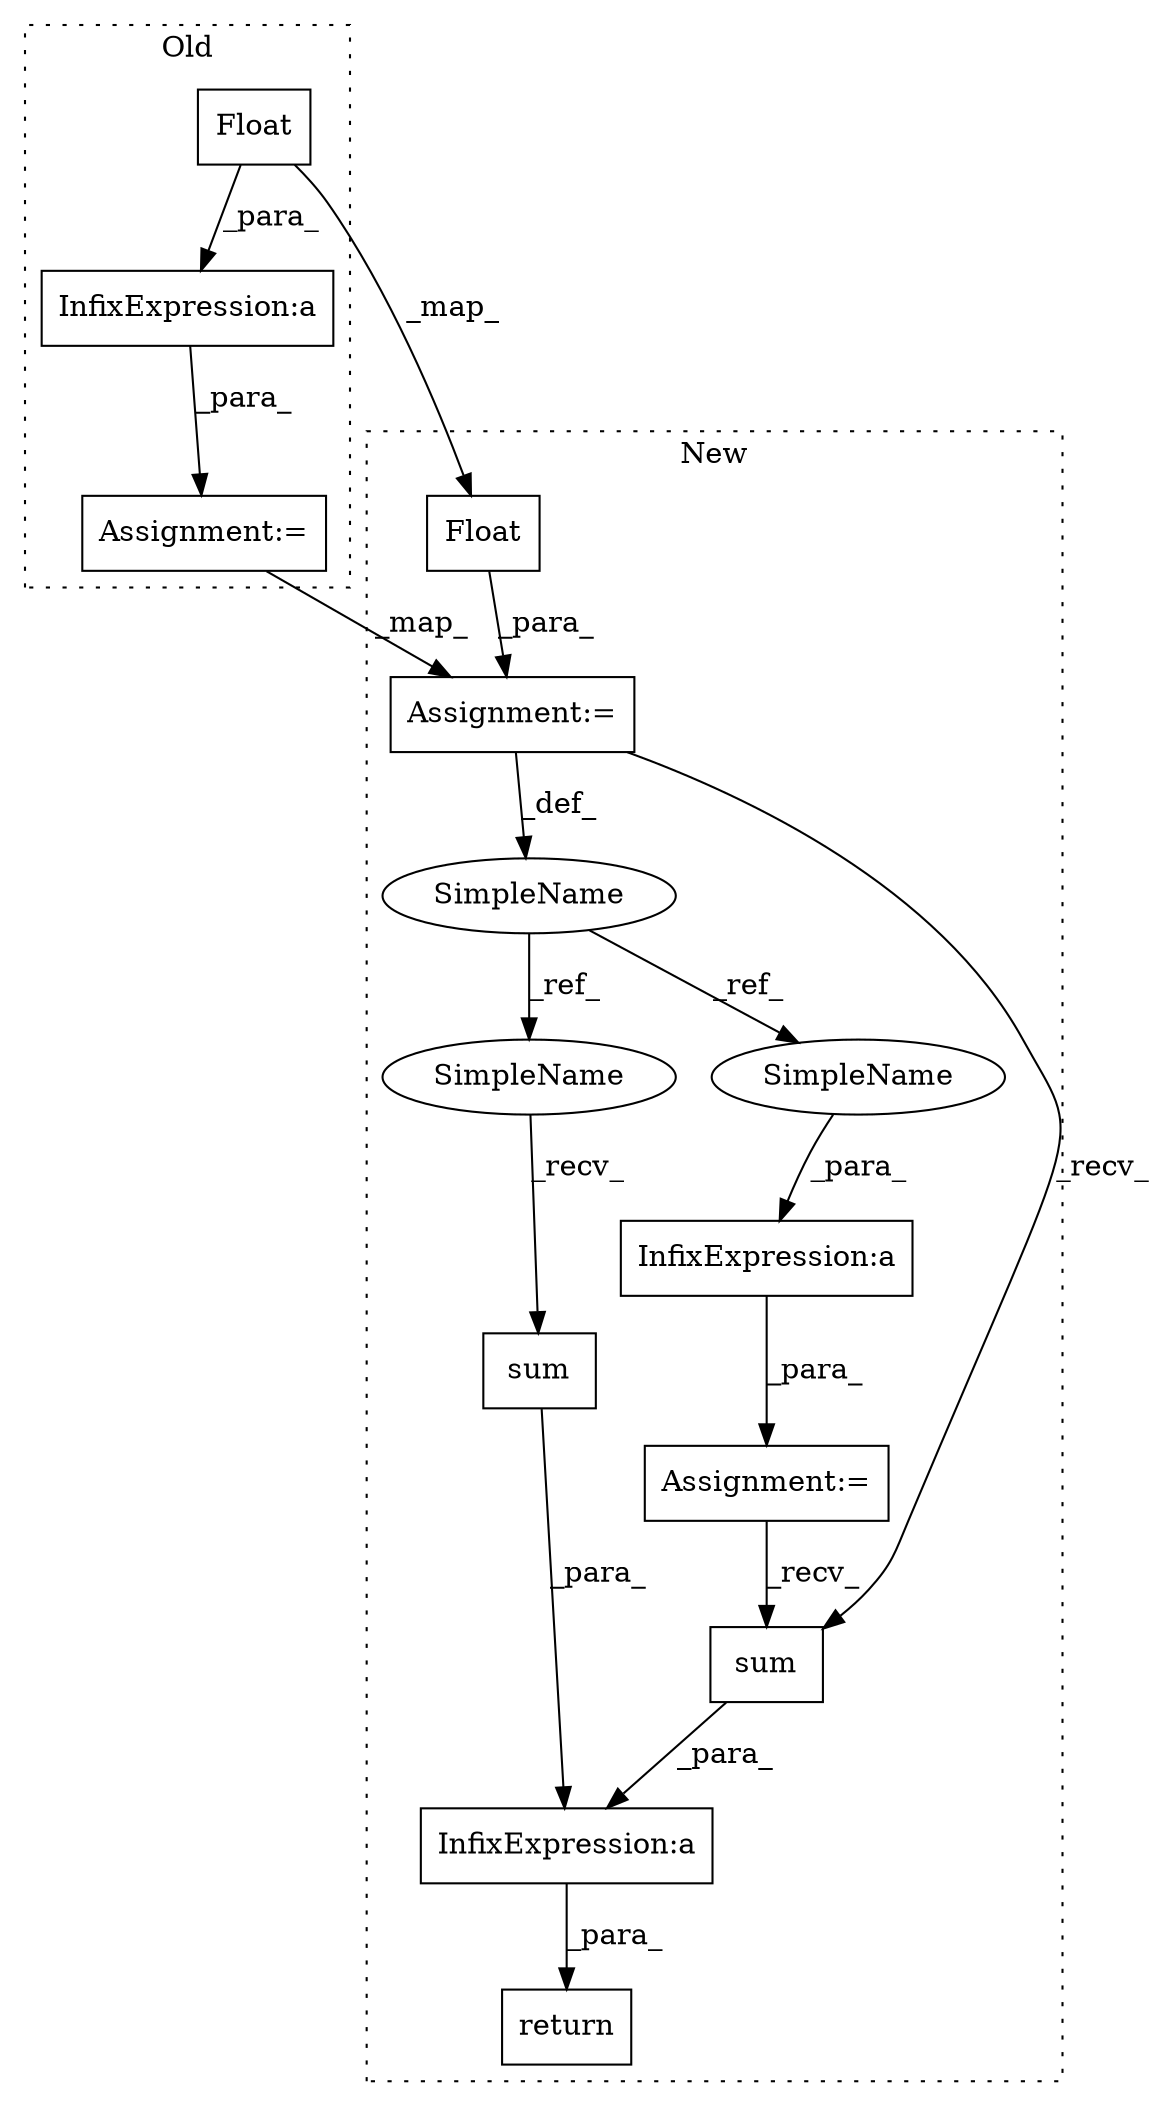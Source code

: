 digraph G {
subgraph cluster0 {
1 [label="Float" a="32" s="815" l="7" shape="box"];
5 [label="InfixExpression:a" a="27" s="807" l="3" shape="box"];
7 [label="Assignment:=" a="7" s="801" l="1" shape="box"];
label = "Old";
style="dotted";
}
subgraph cluster1 {
2 [label="Float" a="32" s="864" l="7" shape="box"];
3 [label="Assignment:=" a="7" s="883" l="1" shape="box"];
4 [label="InfixExpression:a" a="27" s="889" l="3" shape="box"];
6 [label="InfixExpression:a" a="27" s="923" l="3" shape="box"];
8 [label="Assignment:=" a="7" s="858" l="1" shape="box"];
9 [label="sum" a="32" s="931" l="5" shape="box"];
10 [label="SimpleName" a="42" s="854" l="4" shape="ellipse"];
11 [label="sum" a="32" s="918" l="5" shape="box"];
12 [label="return" a="41" s="905" l="7" shape="box"];
13 [label="SimpleName" a="42" s="892" l="4" shape="ellipse"];
14 [label="SimpleName" a="42" s="926" l="4" shape="ellipse"];
label = "New";
style="dotted";
}
1 -> 2 [label="_map_"];
1 -> 5 [label="_para_"];
2 -> 8 [label="_para_"];
3 -> 11 [label="_recv_"];
4 -> 3 [label="_para_"];
5 -> 7 [label="_para_"];
6 -> 12 [label="_para_"];
7 -> 8 [label="_map_"];
8 -> 11 [label="_recv_"];
8 -> 10 [label="_def_"];
9 -> 6 [label="_para_"];
10 -> 14 [label="_ref_"];
10 -> 13 [label="_ref_"];
11 -> 6 [label="_para_"];
13 -> 4 [label="_para_"];
14 -> 9 [label="_recv_"];
}